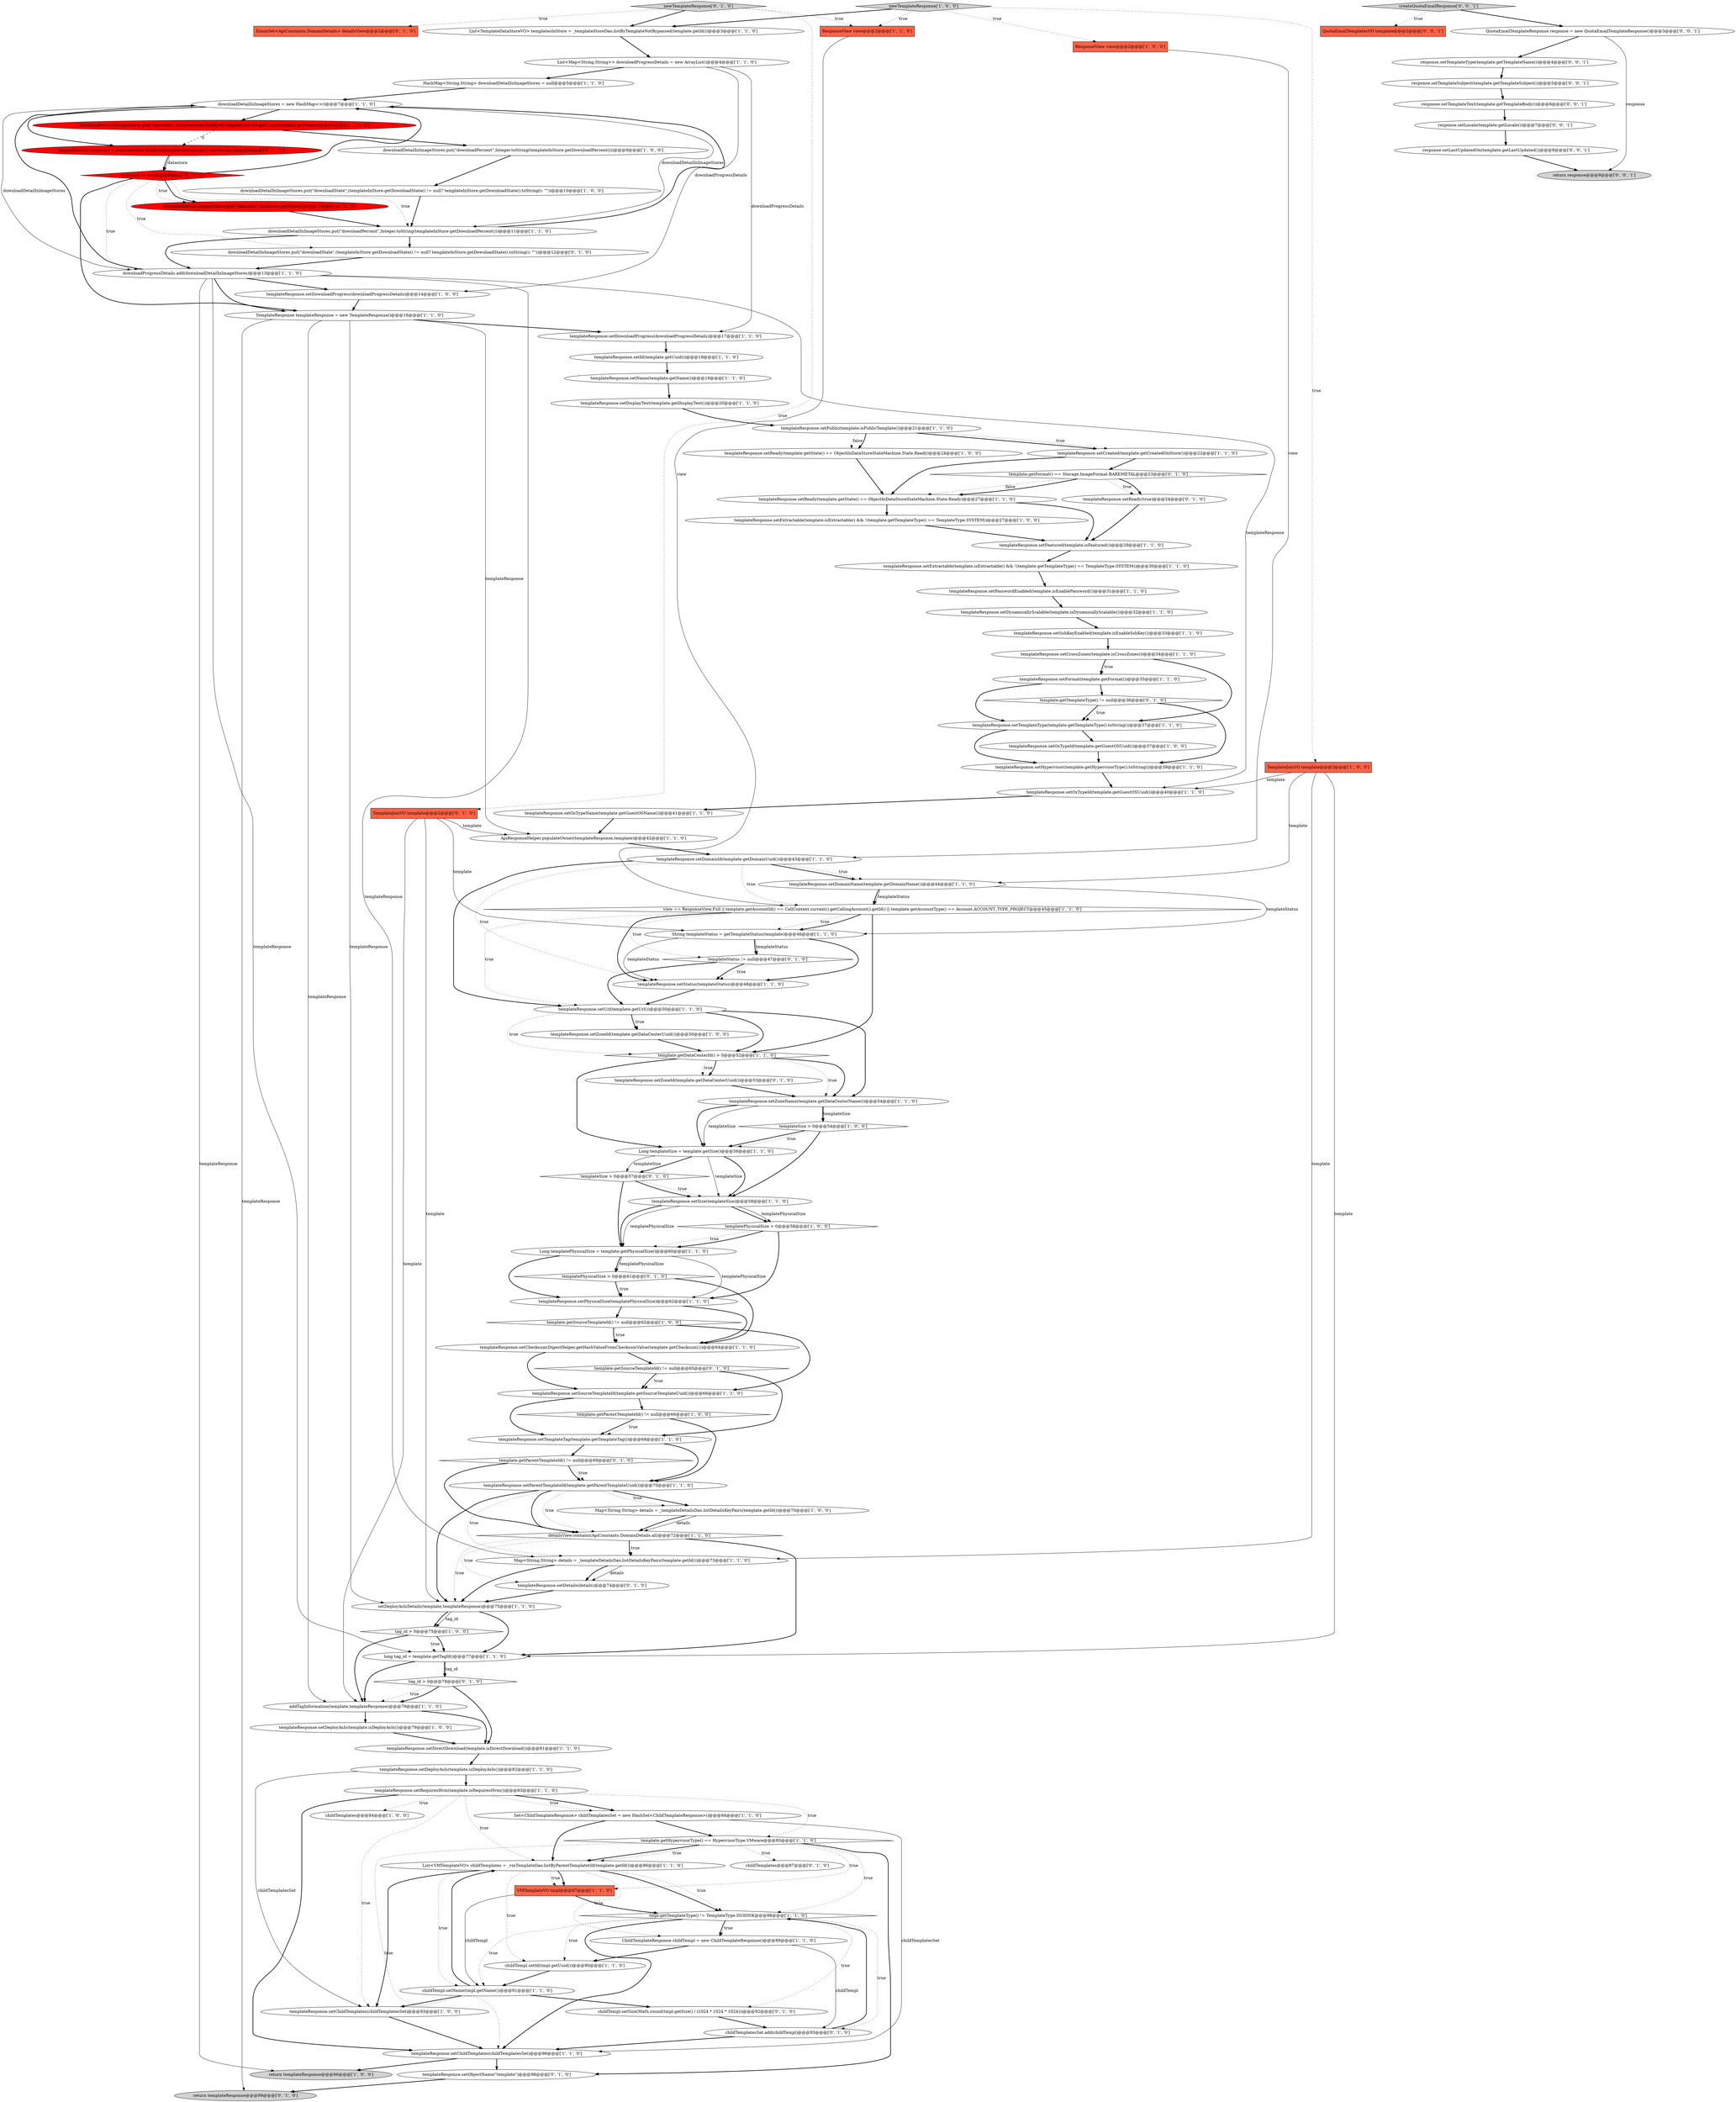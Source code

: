 digraph {
5 [style = filled, label = "List<TemplateDataStoreVO> templatesInStore = _templateStoreDao.listByTemplateNotBypassed(template.getId())@@@3@@@['1', '1', '0']", fillcolor = white, shape = ellipse image = "AAA0AAABBB1BBB"];
50 [style = filled, label = "HashMap<String,String> downloadDetailInImageStores = null@@@5@@@['1', '1', '0']", fillcolor = white, shape = ellipse image = "AAA0AAABBB1BBB"];
34 [style = filled, label = "downloadProgressDetails.add(downloadDetailInImageStores)@@@13@@@['1', '1', '0']", fillcolor = white, shape = ellipse image = "AAA0AAABBB1BBB"];
94 [style = filled, label = "downloadDetailInImageStores.put(\"downloadState\",(templateInStore.getDownloadState() != null? templateInStore.getDownloadState().toString(): \"\"))@@@12@@@['0', '1', '0']", fillcolor = white, shape = ellipse image = "AAA0AAABBB2BBB"];
46 [style = filled, label = "tag_id > 0@@@75@@@['1', '0', '0']", fillcolor = white, shape = diamond image = "AAA0AAABBB1BBB"];
97 [style = filled, label = "newTemplateResponse['0', '1', '0']", fillcolor = lightgray, shape = diamond image = "AAA0AAABBB2BBB"];
58 [style = filled, label = "templateResponse.setPhysicalSize(templatePhysicalSize)@@@62@@@['1', '1', '0']", fillcolor = white, shape = ellipse image = "AAA0AAABBB1BBB"];
102 [style = filled, label = "template.getFormat() == Storage.ImageFormat.BAREMETAL@@@23@@@['0', '1', '0']", fillcolor = white, shape = diamond image = "AAA0AAABBB2BBB"];
44 [style = filled, label = "TemplateJoinVO template@@@2@@@['1', '0', '0']", fillcolor = tomato, shape = box image = "AAA0AAABBB1BBB"];
93 [style = filled, label = "return templateResponse@@@99@@@['0', '1', '0']", fillcolor = lightgray, shape = ellipse image = "AAA0AAABBB2BBB"];
63 [style = filled, label = "Long templatePhysicalSize = template.getPhysicalSize()@@@60@@@['1', '1', '0']", fillcolor = white, shape = ellipse image = "AAA0AAABBB1BBB"];
40 [style = filled, label = "templateResponse.setPublic(template.isPublicTemplate())@@@21@@@['1', '1', '0']", fillcolor = white, shape = ellipse image = "AAA0AAABBB1BBB"];
31 [style = filled, label = "template.getDataCenterId() > 0@@@52@@@['1', '1', '0']", fillcolor = white, shape = diamond image = "AAA0AAABBB1BBB"];
1 [style = filled, label = "templateResponse.setCrossZones(template.isCrossZones())@@@34@@@['1', '1', '0']", fillcolor = white, shape = ellipse image = "AAA0AAABBB1BBB"];
55 [style = filled, label = "List<Map<String,String>> downloadProgressDetails = new ArrayList()@@@4@@@['1', '1', '0']", fillcolor = white, shape = ellipse image = "AAA0AAABBB1BBB"];
43 [style = filled, label = "templateResponse.setDisplayText(template.getDisplayText())@@@20@@@['1', '1', '0']", fillcolor = white, shape = ellipse image = "AAA0AAABBB1BBB"];
26 [style = filled, label = "templateResponse.setDeployAsIs(template.isDeployAsIs())@@@79@@@['1', '0', '0']", fillcolor = white, shape = ellipse image = "AAA0AAABBB1BBB"];
56 [style = filled, label = "templateResponse.setParentTemplateId(template.getParentTemplateUuid())@@@70@@@['1', '1', '0']", fillcolor = white, shape = ellipse image = "AAA0AAABBB1BBB"];
68 [style = filled, label = "tmpl.getTemplateType() != TemplateType.ISODISK@@@88@@@['1', '1', '0']", fillcolor = white, shape = diamond image = "AAA0AAABBB1BBB"];
36 [style = filled, label = "newTemplateResponse['1', '0', '0']", fillcolor = lightgray, shape = diamond image = "AAA0AAABBB1BBB"];
86 [style = filled, label = "datastore != null@@@9@@@['0', '1', '0']", fillcolor = red, shape = diamond image = "AAA1AAABBB2BBB"];
79 [style = filled, label = "templateResponse.setRequiresHvm(template.isRequiresHvm())@@@83@@@['1', '1', '0']", fillcolor = white, shape = ellipse image = "AAA0AAABBB1BBB"];
30 [style = filled, label = "templateResponse.setSshKeyEnabled(template.isEnableSshKey())@@@33@@@['1', '1', '0']", fillcolor = white, shape = ellipse image = "AAA0AAABBB1BBB"];
32 [style = filled, label = "downloadDetailInImageStores.put(\"downloadPercent\",Integer.toString(templateInStore.getDownloadPercent()))@@@9@@@['1', '0', '0']", fillcolor = white, shape = ellipse image = "AAA0AAABBB1BBB"];
9 [style = filled, label = "templateResponse.setFormat(template.getFormat())@@@35@@@['1', '1', '0']", fillcolor = white, shape = ellipse image = "AAA0AAABBB1BBB"];
6 [style = filled, label = "downloadDetailInImageStores = new HashMap<>()@@@7@@@['1', '1', '0']", fillcolor = white, shape = ellipse image = "AAA0AAABBB1BBB"];
22 [style = filled, label = "templateResponse.setPasswordEnabled(template.isEnablePassword())@@@31@@@['1', '1', '0']", fillcolor = white, shape = ellipse image = "AAA0AAABBB1BBB"];
60 [style = filled, label = "templateResponse.setUrl(template.getUrl())@@@50@@@['1', '1', '0']", fillcolor = white, shape = ellipse image = "AAA0AAABBB1BBB"];
104 [style = filled, label = "response.setLocale(template.getLocale())@@@7@@@['0', '0', '1']", fillcolor = white, shape = ellipse image = "AAA0AAABBB3BBB"];
21 [style = filled, label = "templateResponse.setDownloadProgress(downloadProgressDetails)@@@17@@@['1', '1', '0']", fillcolor = white, shape = ellipse image = "AAA0AAABBB1BBB"];
13 [style = filled, label = "template.getSourceTemplateId() != null@@@62@@@['1', '0', '0']", fillcolor = white, shape = diamond image = "AAA0AAABBB1BBB"];
106 [style = filled, label = "QuotaEmailTemplatesVO template@@@2@@@['0', '0', '1']", fillcolor = tomato, shape = box image = "AAA0AAABBB3BBB"];
72 [style = filled, label = "ApiResponseHelper.populateOwner(templateResponse,template)@@@42@@@['1', '1', '0']", fillcolor = white, shape = ellipse image = "AAA0AAABBB1BBB"];
14 [style = filled, label = "String templateStatus = getTemplateStatus(template)@@@46@@@['1', '1', '0']", fillcolor = white, shape = ellipse image = "AAA0AAABBB1BBB"];
91 [style = filled, label = "templatePhysicalSize > 0@@@61@@@['0', '1', '0']", fillcolor = white, shape = diamond image = "AAA0AAABBB2BBB"];
11 [style = filled, label = "templateResponse.setTemplateType(template.getTemplateType().toString())@@@37@@@['1', '1', '0']", fillcolor = white, shape = ellipse image = "AAA0AAABBB1BBB"];
108 [style = filled, label = "response.setTemplateSubject(template.getTemplateSubject())@@@5@@@['0', '0', '1']", fillcolor = white, shape = ellipse image = "AAA0AAABBB3BBB"];
16 [style = filled, label = "templateResponse.setDomainName(template.getDomainName())@@@44@@@['1', '1', '0']", fillcolor = white, shape = ellipse image = "AAA0AAABBB1BBB"];
85 [style = filled, label = "templateStatus != null@@@47@@@['0', '1', '0']", fillcolor = white, shape = diamond image = "AAA0AAABBB2BBB"];
49 [style = filled, label = "detailsView.contains(ApiConstants.DomainDetails.all)@@@72@@@['1', '1', '0']", fillcolor = white, shape = diamond image = "AAA0AAABBB1BBB"];
15 [style = filled, label = "templatePhysicalSize > 0@@@58@@@['1', '0', '0']", fillcolor = white, shape = diamond image = "AAA0AAABBB1BBB"];
110 [style = filled, label = "response.setTemplateText(template.getTemplateBody())@@@6@@@['0', '0', '1']", fillcolor = white, shape = ellipse image = "AAA0AAABBB3BBB"];
105 [style = filled, label = "response.setLastUpdatedOn(template.getLastUpdated())@@@8@@@['0', '0', '1']", fillcolor = white, shape = ellipse image = "AAA0AAABBB3BBB"];
2 [style = filled, label = "templateResponse.setCreated(template.getCreatedOnStore())@@@22@@@['1', '1', '0']", fillcolor = white, shape = ellipse image = "AAA0AAABBB1BBB"];
64 [style = filled, label = "templateResponse.setChecksum(DigestHelper.getHashValueFromChecksumValue(template.getChecksum()))@@@64@@@['1', '1', '0']", fillcolor = white, shape = ellipse image = "AAA0AAABBB1BBB"];
45 [style = filled, label = "templateResponse.setZoneId(template.getDataCenterUuid())@@@50@@@['1', '0', '0']", fillcolor = white, shape = ellipse image = "AAA0AAABBB1BBB"];
89 [style = filled, label = "childTemplatesSet.add(childTempl)@@@93@@@['0', '1', '0']", fillcolor = white, shape = ellipse image = "AAA0AAABBB2BBB"];
7 [style = filled, label = "templateResponse.setOsTypeId(template.getGuestOSUuid())@@@37@@@['1', '0', '0']", fillcolor = white, shape = ellipse image = "AAA0AAABBB1BBB"];
17 [style = filled, label = "Map<String,String> details = _templateDetailsDao.listDetailsKeyPairs(template.getId())@@@73@@@['1', '1', '0']", fillcolor = white, shape = ellipse image = "AAA0AAABBB1BBB"];
18 [style = filled, label = "templateResponse.setExtractable(template.isExtractable() && !(template.getTemplateType() == TemplateType.SYSTEM))@@@27@@@['1', '0', '0']", fillcolor = white, shape = ellipse image = "AAA0AAABBB1BBB"];
48 [style = filled, label = "return templateResponse@@@96@@@['1', '0', '0']", fillcolor = lightgray, shape = ellipse image = "AAA0AAABBB1BBB"];
95 [style = filled, label = "childTempl.setSize(Math.round(tmpl.getSize() / (1024 * 1024 * 1024)))@@@92@@@['0', '1', '0']", fillcolor = white, shape = ellipse image = "AAA0AAABBB2BBB"];
99 [style = filled, label = "templateResponse.setZoneId(template.getDataCenterUuid())@@@53@@@['0', '1', '0']", fillcolor = white, shape = ellipse image = "AAA0AAABBB2BBB"];
62 [style = filled, label = "templateResponse.setDownloadProgress(downloadProgressDetails)@@@14@@@['1', '0', '0']", fillcolor = white, shape = ellipse image = "AAA0AAABBB1BBB"];
81 [style = filled, label = "childTemplates@@@87@@@['0', '1', '0']", fillcolor = white, shape = ellipse image = "AAA0AAABBB2BBB"];
71 [style = filled, label = "templateResponse.setExtractable(template.isExtractable() && !(template.getTemplateType() == TemplateType.SYSTEM))@@@30@@@['1', '1', '0']", fillcolor = white, shape = ellipse image = "AAA0AAABBB1BBB"];
4 [style = filled, label = "templateResponse.setReady(template.getState() == ObjectInDataStoreStateMachine.State.Ready)@@@27@@@['1', '1', '0']", fillcolor = white, shape = ellipse image = "AAA0AAABBB1BBB"];
54 [style = filled, label = "templateResponse.setChildTemplates(childTemplatesSet)@@@93@@@['1', '0', '0']", fillcolor = white, shape = ellipse image = "AAA0AAABBB1BBB"];
76 [style = filled, label = "long tag_id = template.getTagId()@@@77@@@['1', '1', '0']", fillcolor = white, shape = ellipse image = "AAA0AAABBB1BBB"];
10 [style = filled, label = "childTempl.setId(tmpl.getUuid())@@@90@@@['1', '1', '0']", fillcolor = white, shape = ellipse image = "AAA0AAABBB1BBB"];
39 [style = filled, label = "templateResponse.setChildTemplates(childTemplatesSet)@@@96@@@['1', '1', '0']", fillcolor = white, shape = ellipse image = "AAA0AAABBB1BBB"];
73 [style = filled, label = "templateResponse.setDynamicallyScalable(template.isDynamicallyScalable())@@@32@@@['1', '1', '0']", fillcolor = white, shape = ellipse image = "AAA0AAABBB1BBB"];
52 [style = filled, label = "templateSize > 0@@@54@@@['1', '0', '0']", fillcolor = white, shape = diamond image = "AAA0AAABBB1BBB"];
37 [style = filled, label = "view == ResponseView.Full || template.getAccountId() == CallContext.current().getCallingAccount().getId() || template.getAccountType() == Account.ACCOUNT_TYPE_PROJECT@@@45@@@['1', '1', '0']", fillcolor = white, shape = diamond image = "AAA0AAABBB1BBB"];
67 [style = filled, label = "templateResponse.setHypervisor(template.getHypervisorType().toString())@@@39@@@['1', '1', '0']", fillcolor = white, shape = ellipse image = "AAA0AAABBB1BBB"];
96 [style = filled, label = "EnumSet<ApiConstants.DomainDetails> detailsView@@@2@@@['0', '1', '0']", fillcolor = tomato, shape = box image = "AAA0AAABBB2BBB"];
47 [style = filled, label = "templateResponse.setDomainId(template.getDomainUuid())@@@43@@@['1', '1', '0']", fillcolor = white, shape = ellipse image = "AAA0AAABBB1BBB"];
65 [style = filled, label = "template.getParentTemplateId() != null@@@66@@@['1', '0', '0']", fillcolor = white, shape = diamond image = "AAA0AAABBB1BBB"];
109 [style = filled, label = "response.setTemplateType(template.getTemplateName())@@@4@@@['0', '0', '1']", fillcolor = white, shape = ellipse image = "AAA0AAABBB3BBB"];
8 [style = filled, label = "templateResponse.setReady(template.getState() == ObjectInDataStoreStateMachine.State.Ready)@@@24@@@['1', '0', '0']", fillcolor = white, shape = ellipse image = "AAA0AAABBB1BBB"];
77 [style = filled, label = "templateResponse.setOsTypeName(template.getGuestOSName())@@@41@@@['1', '1', '0']", fillcolor = white, shape = ellipse image = "AAA0AAABBB1BBB"];
35 [style = filled, label = "templateResponse.setSize(templateSize)@@@58@@@['1', '1', '0']", fillcolor = white, shape = ellipse image = "AAA0AAABBB1BBB"];
84 [style = filled, label = "TemplateJoinVO template@@@2@@@['0', '1', '0']", fillcolor = tomato, shape = box image = "AAA0AAABBB2BBB"];
78 [style = filled, label = "ResponseView view@@@2@@@['1', '1', '0']", fillcolor = tomato, shape = box image = "AAA0AAABBB1BBB"];
42 [style = filled, label = "downloadDetailInImageStores.put(\"downloadState\",(templateInStore.getDownloadState() != null? templateInStore.getDownloadState().toString(): \"\"))@@@10@@@['1', '0', '0']", fillcolor = white, shape = ellipse image = "AAA0AAABBB1BBB"];
53 [style = filled, label = "List<VMTemplateVO> childTemplates = _vmTemplateDao.listByParentTemplatetId(template.getId())@@@86@@@['1', '1', '0']", fillcolor = white, shape = ellipse image = "AAA0AAABBB1BBB"];
80 [style = filled, label = "ChildTemplateResponse childTempl = new ChildTemplateResponse()@@@89@@@['1', '1', '0']", fillcolor = white, shape = ellipse image = "AAA0AAABBB1BBB"];
103 [style = filled, label = "templateResponse.setDetails(details)@@@74@@@['0', '1', '0']", fillcolor = white, shape = ellipse image = "AAA0AAABBB2BBB"];
66 [style = filled, label = "templateResponse.setDeployAsIs(template.isDeployAsIs())@@@82@@@['1', '1', '0']", fillcolor = white, shape = ellipse image = "AAA0AAABBB1BBB"];
70 [style = filled, label = "templateResponse.setFeatured(template.isFeatured())@@@29@@@['1', '1', '0']", fillcolor = white, shape = ellipse image = "AAA0AAABBB1BBB"];
107 [style = filled, label = "createQuotaEmailResponse['0', '0', '1']", fillcolor = lightgray, shape = diamond image = "AAA0AAABBB3BBB"];
20 [style = filled, label = "templateResponse.setDirectDownload(template.isDirectDownload())@@@81@@@['1', '1', '0']", fillcolor = white, shape = ellipse image = "AAA0AAABBB1BBB"];
83 [style = filled, label = "ImageStoreVO datastore = dataStoreDao.findById(templateInStore.getDataStoreId())@@@8@@@['0', '1', '0']", fillcolor = red, shape = ellipse image = "AAA1AAABBB2BBB"];
41 [style = filled, label = "template.getHypervisorType() == HypervisorType.VMware@@@85@@@['1', '1', '0']", fillcolor = white, shape = diamond image = "AAA0AAABBB1BBB"];
98 [style = filled, label = "template.getParentTemplateId() != null@@@69@@@['0', '1', '0']", fillcolor = white, shape = diamond image = "AAA0AAABBB2BBB"];
69 [style = filled, label = "downloadDetailInImageStores.put(\"datastore\",dataStoreDao.findById(templateInStore.getDataStoreId()).getName())@@@8@@@['1', '0', '0']", fillcolor = red, shape = ellipse image = "AAA1AAABBB1BBB"];
12 [style = filled, label = "templateResponse.setName(template.getName())@@@19@@@['1', '1', '0']", fillcolor = white, shape = ellipse image = "AAA0AAABBB1BBB"];
19 [style = filled, label = "Long templateSize = template.getSize()@@@56@@@['1', '1', '0']", fillcolor = white, shape = ellipse image = "AAA0AAABBB1BBB"];
28 [style = filled, label = "templateResponse.setId(template.getUuid())@@@18@@@['1', '1', '0']", fillcolor = white, shape = ellipse image = "AAA0AAABBB1BBB"];
111 [style = filled, label = "QuotaEmailTemplateResponse response = new QuotaEmailTemplateResponse()@@@3@@@['0', '0', '1']", fillcolor = white, shape = ellipse image = "AAA0AAABBB3BBB"];
3 [style = filled, label = "Map<String,String> details = _templateDetailsDao.listDetailsKeyPairs(template.getId())@@@70@@@['1', '0', '0']", fillcolor = white, shape = ellipse image = "AAA0AAABBB1BBB"];
101 [style = filled, label = "template.getSourceTemplateId() != null@@@65@@@['0', '1', '0']", fillcolor = white, shape = diamond image = "AAA0AAABBB2BBB"];
33 [style = filled, label = "childTempl.setName(tmpl.getName())@@@91@@@['1', '1', '0']", fillcolor = white, shape = ellipse image = "AAA0AAABBB1BBB"];
57 [style = filled, label = "addTagInformation(template,templateResponse)@@@79@@@['1', '1', '0']", fillcolor = white, shape = ellipse image = "AAA0AAABBB1BBB"];
88 [style = filled, label = "templateSize > 0@@@57@@@['0', '1', '0']", fillcolor = white, shape = diamond image = "AAA0AAABBB2BBB"];
82 [style = filled, label = "templateResponse.setObjectName(\"template\")@@@98@@@['0', '1', '0']", fillcolor = white, shape = ellipse image = "AAA0AAABBB2BBB"];
87 [style = filled, label = "templateResponse.setReady(true)@@@24@@@['0', '1', '0']", fillcolor = white, shape = ellipse image = "AAA0AAABBB2BBB"];
92 [style = filled, label = "tag_id > 0@@@78@@@['0', '1', '0']", fillcolor = white, shape = diamond image = "AAA0AAABBB2BBB"];
23 [style = filled, label = "templateResponse.setStatus(templateStatus)@@@48@@@['1', '1', '0']", fillcolor = white, shape = ellipse image = "AAA0AAABBB1BBB"];
61 [style = filled, label = "templateResponse.setZoneName(template.getDataCenterName())@@@54@@@['1', '1', '0']", fillcolor = white, shape = ellipse image = "AAA0AAABBB1BBB"];
75 [style = filled, label = "downloadDetailInImageStores.put(\"downloadPercent\",Integer.toString(templateInStore.getDownloadPercent()))@@@11@@@['1', '1', '0']", fillcolor = white, shape = ellipse image = "AAA0AAABBB1BBB"];
112 [style = filled, label = "return response@@@9@@@['0', '0', '1']", fillcolor = lightgray, shape = ellipse image = "AAA0AAABBB3BBB"];
29 [style = filled, label = "ResponseView view@@@2@@@['1', '0', '0']", fillcolor = tomato, shape = box image = "AAA0AAABBB1BBB"];
27 [style = filled, label = "templateResponse.setTemplateTag(template.getTemplateTag())@@@68@@@['1', '1', '0']", fillcolor = white, shape = ellipse image = "AAA0AAABBB1BBB"];
59 [style = filled, label = "templateResponse.setSourceTemplateId(template.getSourceTemplateUuid())@@@66@@@['1', '1', '0']", fillcolor = white, shape = ellipse image = "AAA0AAABBB1BBB"];
0 [style = filled, label = "TemplateResponse templateResponse = new TemplateResponse()@@@16@@@['1', '1', '0']", fillcolor = white, shape = ellipse image = "AAA0AAABBB1BBB"];
38 [style = filled, label = "VMTemplateVO tmpl@@@87@@@['1', '1', '0']", fillcolor = tomato, shape = box image = "AAA0AAABBB1BBB"];
100 [style = filled, label = "downloadDetailInImageStores.put(\"datastore\",datastore.getName())@@@10@@@['0', '1', '0']", fillcolor = red, shape = ellipse image = "AAA1AAABBB2BBB"];
90 [style = filled, label = "template.getTemplateType() != null@@@36@@@['0', '1', '0']", fillcolor = white, shape = diamond image = "AAA0AAABBB2BBB"];
24 [style = filled, label = "Set<ChildTemplateResponse> childTemplatesSet = new HashSet<ChildTemplateResponse>()@@@84@@@['1', '1', '0']", fillcolor = white, shape = ellipse image = "AAA0AAABBB1BBB"];
25 [style = filled, label = "childTemplates@@@84@@@['1', '0', '0']", fillcolor = white, shape = ellipse image = "AAA0AAABBB1BBB"];
74 [style = filled, label = "setDeployAsIsDetails(template,templateResponse)@@@75@@@['1', '1', '0']", fillcolor = white, shape = ellipse image = "AAA0AAABBB1BBB"];
51 [style = filled, label = "templateResponse.setOsTypeId(template.getGuestOSUuid())@@@40@@@['1', '1', '0']", fillcolor = white, shape = ellipse image = "AAA0AAABBB1BBB"];
40->2 [style = bold, label=""];
5->55 [style = bold, label=""];
102->4 [style = dotted, label="false"];
16->37 [style = bold, label=""];
97->5 [style = bold, label=""];
9->11 [style = bold, label=""];
6->75 [style = solid, label="downloadDetailInImageStores"];
75->6 [style = bold, label=""];
31->99 [style = dotted, label="true"];
63->91 [style = solid, label="templatePhysicalSize"];
56->3 [style = bold, label=""];
31->61 [style = bold, label=""];
14->85 [style = solid, label="templateStatus"];
79->39 [style = bold, label=""];
61->19 [style = bold, label=""];
101->59 [style = bold, label=""];
76->92 [style = solid, label="tag_id"];
7->67 [style = bold, label=""];
0->74 [style = solid, label="templateResponse"];
44->51 [style = solid, label="template"];
57->20 [style = bold, label=""];
65->56 [style = bold, label=""];
101->59 [style = dotted, label="true"];
68->80 [style = dotted, label="true"];
75->94 [style = bold, label=""];
89->68 [style = bold, label=""];
53->54 [style = bold, label=""];
45->31 [style = bold, label=""];
6->69 [style = bold, label=""];
47->37 [style = dotted, label="true"];
105->112 [style = bold, label=""];
19->88 [style = bold, label=""];
37->85 [style = dotted, label="true"];
41->38 [style = dotted, label="true"];
88->63 [style = bold, label=""];
99->61 [style = bold, label=""];
21->28 [style = bold, label=""];
82->93 [style = bold, label=""];
43->40 [style = bold, label=""];
88->35 [style = dotted, label="true"];
13->59 [style = bold, label=""];
44->16 [style = solid, label="template"];
66->54 [style = solid, label="childTemplatesSet"];
34->48 [style = solid, label="templateResponse"];
53->33 [style = dotted, label="true"];
70->71 [style = bold, label=""];
37->31 [style = bold, label=""];
17->103 [style = bold, label=""];
84->57 [style = solid, label="template"];
46->76 [style = bold, label=""];
109->108 [style = bold, label=""];
104->105 [style = bold, label=""];
90->67 [style = bold, label=""];
72->47 [style = bold, label=""];
101->27 [style = bold, label=""];
56->3 [style = dotted, label="true"];
8->4 [style = bold, label=""];
47->60 [style = bold, label=""];
53->38 [style = bold, label=""];
61->19 [style = solid, label="templateSize"];
24->53 [style = bold, label=""];
6->83 [style = bold, label=""];
111->112 [style = solid, label="response"];
0->57 [style = solid, label="templateResponse"];
94->34 [style = bold, label=""];
86->0 [style = bold, label=""];
78->37 [style = solid, label="view"];
83->86 [style = bold, label=""];
52->35 [style = bold, label=""];
9->90 [style = bold, label=""];
98->56 [style = dotted, label="true"];
89->39 [style = bold, label=""];
15->63 [style = dotted, label="true"];
61->52 [style = solid, label="templateSize"];
68->39 [style = bold, label=""];
74->46 [style = solid, label="tag_id"];
0->93 [style = solid, label="templateResponse"];
79->53 [style = dotted, label="true"];
68->95 [style = dotted, label="true"];
108->110 [style = bold, label=""];
19->35 [style = solid, label="templateSize"];
22->73 [style = bold, label=""];
73->30 [style = bold, label=""];
61->52 [style = bold, label=""];
76->92 [style = bold, label=""];
33->95 [style = bold, label=""];
68->80 [style = bold, label=""];
86->100 [style = dotted, label="true"];
4->18 [style = bold, label=""];
91->58 [style = bold, label=""];
84->74 [style = solid, label="template"];
0->21 [style = bold, label=""];
34->17 [style = solid, label="templateResponse"];
62->0 [style = bold, label=""];
40->2 [style = dotted, label="true"];
52->19 [style = bold, label=""];
2->4 [style = bold, label=""];
34->0 [style = bold, label=""];
38->68 [style = bold, label=""];
86->34 [style = dotted, label="true"];
27->56 [style = bold, label=""];
1->11 [style = bold, label=""];
41->53 [style = bold, label=""];
91->58 [style = dotted, label="true"];
85->60 [style = bold, label=""];
34->51 [style = solid, label="templateResponse"];
65->27 [style = bold, label=""];
92->57 [style = dotted, label="true"];
41->53 [style = dotted, label="true"];
86->100 [style = bold, label=""];
36->44 [style = dotted, label="true"];
53->38 [style = dotted, label="true"];
34->62 [style = bold, label=""];
53->68 [style = bold, label=""];
60->31 [style = bold, label=""];
41->81 [style = dotted, label="true"];
68->10 [style = dotted, label="true"];
18->70 [style = bold, label=""];
67->51 [style = bold, label=""];
49->17 [style = bold, label=""];
36->29 [style = dotted, label="true"];
37->14 [style = dotted, label="true"];
60->31 [style = dotted, label="true"];
90->11 [style = bold, label=""];
32->42 [style = bold, label=""];
98->56 [style = bold, label=""];
79->54 [style = dotted, label="true"];
16->14 [style = solid, label="templateStatus"];
49->17 [style = dotted, label="true"];
47->16 [style = bold, label=""];
26->20 [style = bold, label=""];
97->78 [style = dotted, label="true"];
98->49 [style = bold, label=""];
2->102 [style = bold, label=""];
59->27 [style = bold, label=""];
85->23 [style = dotted, label="true"];
13->64 [style = bold, label=""];
6->34 [style = solid, label="downloadDetailInImageStores"];
42->75 [style = bold, label=""];
95->89 [style = bold, label=""];
34->76 [style = solid, label="templateResponse"];
53->80 [style = dotted, label="true"];
44->17 [style = solid, label="template"];
35->15 [style = bold, label=""];
15->58 [style = bold, label=""];
40->8 [style = dotted, label="false"];
17->103 [style = solid, label="details"];
84->72 [style = solid, label="template"];
53->68 [style = dotted, label="true"];
49->74 [style = dotted, label="true"];
57->26 [style = bold, label=""];
51->77 [style = bold, label=""];
24->39 [style = solid, label="childTemplatesSet"];
59->65 [style = bold, label=""];
19->88 [style = solid, label="templateSize"];
102->87 [style = dotted, label="true"];
79->25 [style = dotted, label="true"];
100->75 [style = bold, label=""];
86->6 [style = bold, label=""];
47->23 [style = dotted, label="true"];
28->12 [style = bold, label=""];
64->59 [style = bold, label=""];
79->24 [style = bold, label=""];
102->4 [style = bold, label=""];
91->64 [style = bold, label=""];
35->63 [style = solid, label="templatePhysicalSize"];
92->57 [style = bold, label=""];
53->10 [style = dotted, label="true"];
52->19 [style = dotted, label="true"];
1->9 [style = bold, label=""];
24->41 [style = bold, label=""];
41->82 [style = bold, label=""];
44->76 [style = solid, label="template"];
54->39 [style = bold, label=""];
11->67 [style = bold, label=""];
17->74 [style = bold, label=""];
92->20 [style = bold, label=""];
74->46 [style = bold, label=""];
60->61 [style = bold, label=""];
111->109 [style = bold, label=""];
14->23 [style = bold, label=""];
87->70 [style = bold, label=""];
65->27 [style = dotted, label="true"];
36->78 [style = dotted, label="true"];
79->24 [style = dotted, label="true"];
14->23 [style = solid, label="templateStatus"];
19->35 [style = bold, label=""];
1->9 [style = dotted, label="true"];
41->68 [style = dotted, label="true"];
29->47 [style = solid, label="view"];
35->63 [style = bold, label=""];
56->74 [style = bold, label=""];
76->57 [style = bold, label=""];
110->104 [style = bold, label=""];
20->66 [style = bold, label=""];
36->5 [style = bold, label=""];
55->50 [style = bold, label=""];
10->33 [style = bold, label=""];
39->82 [style = bold, label=""];
86->94 [style = dotted, label="true"];
12->43 [style = bold, label=""];
85->23 [style = bold, label=""];
46->57 [style = bold, label=""];
31->99 [style = bold, label=""];
79->41 [style = dotted, label="true"];
16->37 [style = solid, label="templateStatus"];
31->19 [style = bold, label=""];
69->32 [style = bold, label=""];
58->64 [style = bold, label=""];
84->14 [style = solid, label="template"];
58->13 [style = bold, label=""];
4->70 [style = bold, label=""];
46->76 [style = dotted, label="true"];
0->72 [style = solid, label="templateResponse"];
86->75 [style = dotted, label="true"];
90->11 [style = dotted, label="true"];
83->86 [style = solid, label="datastore"];
71->22 [style = bold, label=""];
50->6 [style = bold, label=""];
39->48 [style = bold, label=""];
56->49 [style = bold, label=""];
49->76 [style = bold, label=""];
30->1 [style = bold, label=""];
13->64 [style = dotted, label="true"];
97->96 [style = dotted, label="true"];
107->106 [style = dotted, label="true"];
37->60 [style = dotted, label="true"];
49->103 [style = dotted, label="true"];
63->58 [style = solid, label="templatePhysicalSize"];
63->91 [style = bold, label=""];
68->33 [style = dotted, label="true"];
69->83 [style = dashed, label="0"];
88->35 [style = bold, label=""];
60->45 [style = dotted, label="true"];
80->89 [style = solid, label="childTempl"];
80->10 [style = bold, label=""];
56->17 [style = dotted, label="true"];
41->39 [style = dotted, label="true"];
77->72 [style = bold, label=""];
37->23 [style = bold, label=""];
68->89 [style = dotted, label="true"];
33->53 [style = bold, label=""];
3->49 [style = solid, label="details"];
55->21 [style = solid, label="downloadProgressDetails"];
64->101 [style = bold, label=""];
27->98 [style = bold, label=""];
23->60 [style = bold, label=""];
60->45 [style = bold, label=""];
63->58 [style = bold, label=""];
37->14 [style = bold, label=""];
31->61 [style = dotted, label="true"];
102->87 [style = bold, label=""];
47->16 [style = dotted, label="true"];
35->15 [style = solid, label="templatePhysicalSize"];
34->6 [style = bold, label=""];
103->74 [style = bold, label=""];
66->79 [style = bold, label=""];
14->85 [style = bold, label=""];
75->34 [style = bold, label=""];
56->49 [style = dotted, label="true"];
3->49 [style = bold, label=""];
55->62 [style = solid, label="downloadProgressDetails"];
97->84 [style = dotted, label="true"];
15->63 [style = bold, label=""];
33->54 [style = bold, label=""];
11->7 [style = bold, label=""];
40->8 [style = bold, label=""];
38->33 [style = solid, label="childTempl"];
74->76 [style = bold, label=""];
107->111 [style = bold, label=""];
}
